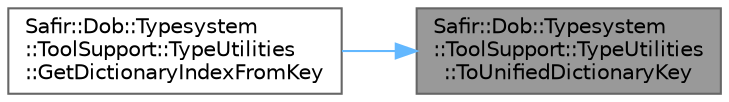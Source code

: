 digraph "Safir::Dob::Typesystem::ToolSupport::TypeUtilities::ToUnifiedDictionaryKey"
{
 // LATEX_PDF_SIZE
  bgcolor="transparent";
  edge [fontname=Helvetica,fontsize=10,labelfontname=Helvetica,labelfontsize=10];
  node [fontname=Helvetica,fontsize=10,shape=box,height=0.2,width=0.4];
  rankdir="RL";
  Node1 [label="Safir::Dob::Typesystem\l::ToolSupport::TypeUtilities\l::ToUnifiedDictionaryKey",height=0.2,width=0.4,color="gray40", fillcolor="grey60", style="filled", fontcolor="black",tooltip="ToUnifiedDictionaryKey - Convert all keys to an int64 that is the internal key format."];
  Node1 -> Node2 [dir="back",color="steelblue1",style="solid"];
  Node2 [label="Safir::Dob::Typesystem\l::ToolSupport::TypeUtilities\l::GetDictionaryIndexFromKey",height=0.2,width=0.4,color="grey40", fillcolor="white", style="filled",URL="$a00406.html#af3cc5922f46d08966f8e7d1d93e4553d",tooltip=" "];
}
